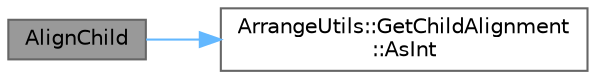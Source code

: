 digraph "AlignChild"
{
 // INTERACTIVE_SVG=YES
 // LATEX_PDF_SIZE
  bgcolor="transparent";
  edge [fontname=Helvetica,fontsize=10,labelfontname=Helvetica,labelfontsize=10];
  node [fontname=Helvetica,fontsize=10,shape=box,height=0.2,width=0.4];
  rankdir="LR";
  Node1 [id="Node000001",label="AlignChild",height=0.2,width=0.4,color="gray40", fillcolor="grey60", style="filled", fontcolor="black",tooltip=" "];
  Node1 -> Node2 [id="edge1_Node000001_Node000002",color="steelblue1",style="solid",tooltip=" "];
  Node2 [id="Node000002",label="ArrangeUtils::GetChildAlignment\l::AsInt",height=0.2,width=0.4,color="grey40", fillcolor="white", style="filled",URL="$d4/d34/structArrangeUtils_1_1GetChildAlignment.html#a378e14e854af54289a2b6eb655b8f9d4",tooltip=" "];
}
